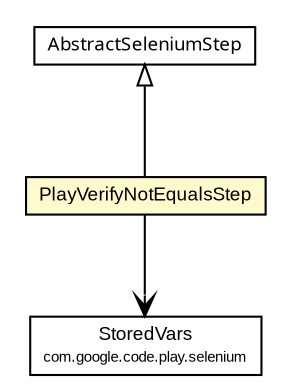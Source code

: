 #!/usr/local/bin/dot
#
# Class diagram 
# Generated by UmlGraph version 4.6 (http://www.spinellis.gr/sw/umlgraph)
#

digraph G {
	edge [fontname="arial",fontsize=10,labelfontname="arial",labelfontsize=10];
	node [fontname="arial",fontsize=10,shape=plaintext];
	// com.google.code.play.selenium.StoredVars
	c1055 [label=<<table border="0" cellborder="1" cellspacing="0" cellpadding="2" port="p" href="../StoredVars.html">
		<tr><td><table border="0" cellspacing="0" cellpadding="1">
			<tr><td> StoredVars </td></tr>
			<tr><td><font point-size="7.0"> com.google.code.play.selenium </font></td></tr>
		</table></td></tr>
		</table>>, fontname="arial", fontcolor="black", fontsize=9.0];
	// com.google.code.play.selenium.step.PlayVerifyNotEqualsStep
	c1074 [label=<<table border="0" cellborder="1" cellspacing="0" cellpadding="2" port="p" bgcolor="lemonChiffon" href="./PlayVerifyNotEqualsStep.html">
		<tr><td><table border="0" cellspacing="0" cellpadding="1">
			<tr><td> PlayVerifyNotEqualsStep </td></tr>
		</table></td></tr>
		</table>>, fontname="arial", fontcolor="black", fontsize=9.0];
	// com.google.code.play.selenium.step.AbstractSeleniumStep
	c1094 [label=<<table border="0" cellborder="1" cellspacing="0" cellpadding="2" port="p" href="./AbstractSeleniumStep.html">
		<tr><td><table border="0" cellspacing="0" cellpadding="1">
			<tr><td><font face="ariali"> AbstractSeleniumStep </font></td></tr>
		</table></td></tr>
		</table>>, fontname="arial", fontcolor="black", fontsize=9.0];
	//com.google.code.play.selenium.step.PlayVerifyNotEqualsStep extends com.google.code.play.selenium.step.AbstractSeleniumStep
	c1094:p -> c1074:p [dir=back,arrowtail=empty];
	// com.google.code.play.selenium.step.PlayVerifyNotEqualsStep NAVASSOC com.google.code.play.selenium.StoredVars
	c1074:p -> c1055:p [taillabel="", label="", headlabel="", fontname="arial", fontcolor="black", fontsize=10.0, color="black", arrowhead=open];
}

